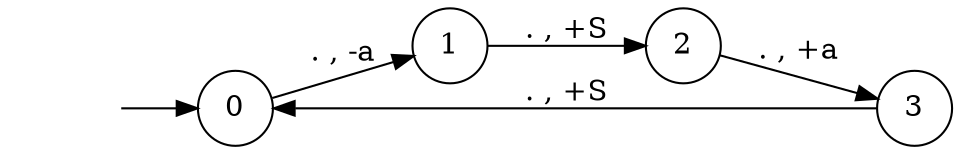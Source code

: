 digraph pda {
rankdir = LR;
hidden [shape = plaintext, label = ""];
node [shape = doublecircle];
node [shape = circle];
hidden -> 0;
0 -> 1 [label = ". , -a"];
1 -> 2 [label = ". , +S"];
2 -> 3 [label = ". , +a"];
3 -> 0 [label = ". , +S"];
}
